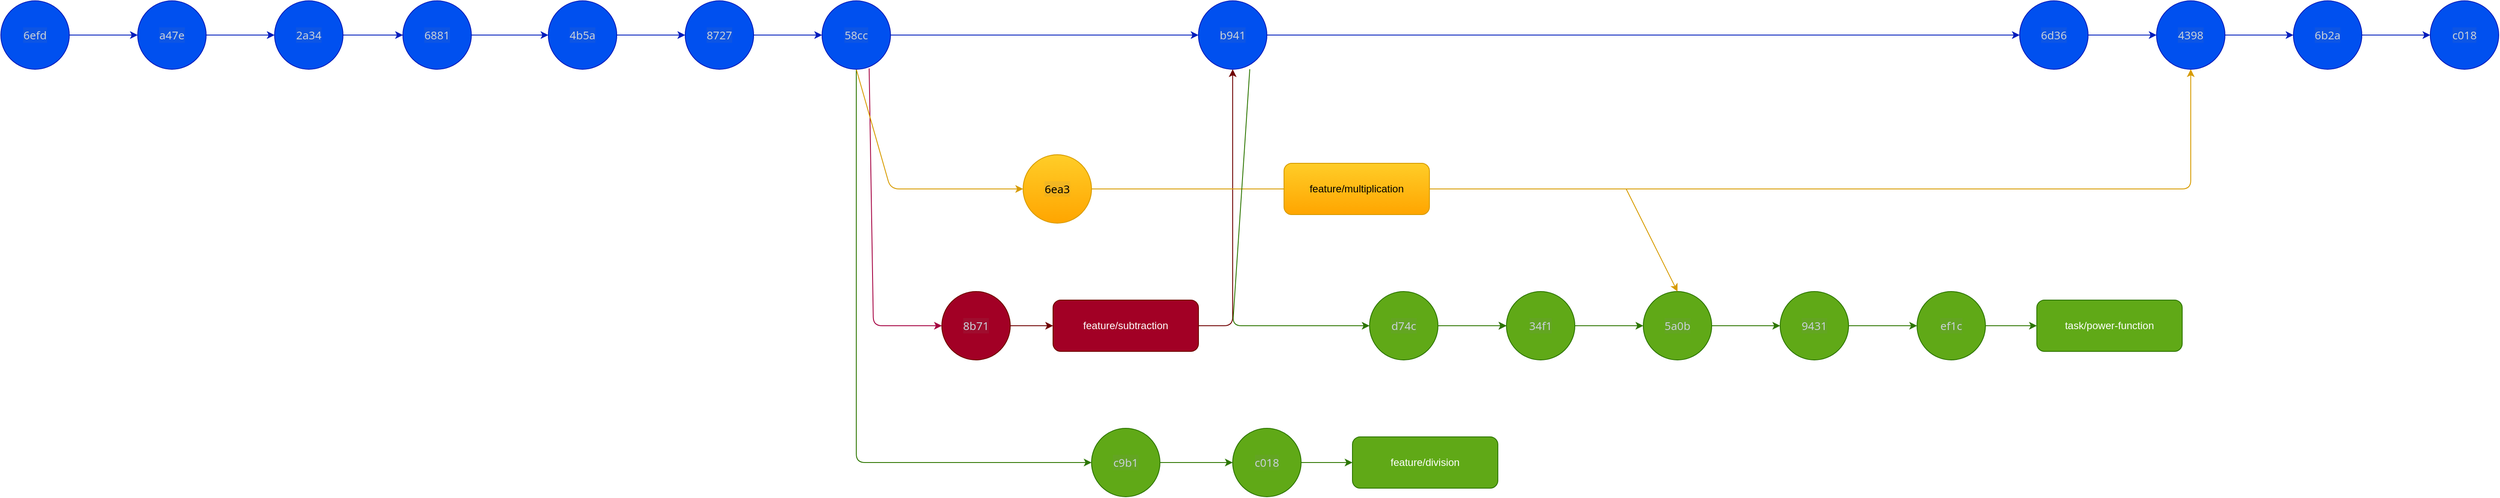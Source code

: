 <mxfile>
    <diagram id="gOwSNt_yEVHoMf1jWcP8" name="Page-1">
        <mxGraphModel dx="1171" dy="825" grid="1" gridSize="10" guides="1" tooltips="1" connect="1" arrows="1" fold="1" page="1" pageScale="1" pageWidth="850" pageHeight="1100" math="0" shadow="0">
            <root>
                <mxCell id="0"/>
                <mxCell id="1" parent="0"/>
                <mxCell id="4" value="" style="edgeStyle=none;html=1;fillColor=#0050ef;strokeColor=#001DBC;" parent="1" source="2" target="3" edge="1">
                    <mxGeometry relative="1" as="geometry"/>
                </mxCell>
                <mxCell id="2" value="&lt;span style=&quot;color: rgb(201, 209, 217); font-family: &amp;quot;Segoe WPC&amp;quot;, &amp;quot;Segoe UI&amp;quot;, sans-serif; font-size: 13px; text-align: start; background-color: rgba(128, 128, 128, 0.1);&quot;&gt;6efd&lt;/span&gt;" style="ellipse;whiteSpace=wrap;html=1;aspect=fixed;fillColor=#0050ef;fontColor=#ffffff;strokeColor=#001DBC;" parent="1" vertex="1">
                    <mxGeometry y="460" width="80" height="80" as="geometry"/>
                </mxCell>
                <mxCell id="6" value="" style="edgeStyle=none;html=1;fillColor=#0050ef;strokeColor=#001DBC;" parent="1" source="3" target="5" edge="1">
                    <mxGeometry relative="1" as="geometry"/>
                </mxCell>
                <mxCell id="3" value="&lt;span style=&quot;color: rgb(201, 209, 217); font-family: &amp;quot;Segoe WPC&amp;quot;, &amp;quot;Segoe UI&amp;quot;, sans-serif; font-size: 13px; text-align: start; background-color: rgba(128, 128, 128, 0.1);&quot;&gt;a47e&lt;/span&gt;" style="ellipse;whiteSpace=wrap;html=1;aspect=fixed;fillColor=#0050ef;fontColor=#ffffff;strokeColor=#001DBC;" parent="1" vertex="1">
                    <mxGeometry x="160" y="460" width="80" height="80" as="geometry"/>
                </mxCell>
                <mxCell id="8" value="" style="edgeStyle=none;html=1;" parent="1" source="5" edge="1">
                    <mxGeometry relative="1" as="geometry">
                        <mxPoint x="480" y="500" as="targetPoint"/>
                    </mxGeometry>
                </mxCell>
                <mxCell id="23" value="" style="edgeStyle=none;html=1;" edge="1" parent="1" source="5">
                    <mxGeometry relative="1" as="geometry">
                        <mxPoint x="480" y="500" as="targetPoint"/>
                    </mxGeometry>
                </mxCell>
                <mxCell id="24" value="" style="edgeStyle=none;html=1;" edge="1" parent="1" source="5">
                    <mxGeometry relative="1" as="geometry">
                        <mxPoint x="480" y="500" as="targetPoint"/>
                    </mxGeometry>
                </mxCell>
                <mxCell id="31" style="edgeStyle=none;html=1;exitX=1;exitY=0.5;exitDx=0;exitDy=0;entryX=0;entryY=0.5;entryDx=0;entryDy=0;fillColor=#0050ef;strokeColor=#001DBC;" edge="1" parent="1" source="5" target="29">
                    <mxGeometry relative="1" as="geometry"/>
                </mxCell>
                <mxCell id="5" value="&lt;span style=&quot;color: rgb(201, 209, 217); font-family: &amp;quot;Segoe WPC&amp;quot;, &amp;quot;Segoe UI&amp;quot;, sans-serif; font-size: 13px; text-align: start; background-color: rgba(128, 128, 128, 0.1);&quot;&gt;2a34&lt;/span&gt;" style="ellipse;whiteSpace=wrap;html=1;aspect=fixed;fillColor=#0050ef;fontColor=#ffffff;strokeColor=#001DBC;" parent="1" vertex="1">
                    <mxGeometry x="320" y="460" width="80" height="80" as="geometry"/>
                </mxCell>
                <mxCell id="12" value="" style="edgeStyle=none;html=1;fillColor=#0050ef;strokeColor=#001DBC;" parent="1" source="9" target="11" edge="1">
                    <mxGeometry relative="1" as="geometry"/>
                </mxCell>
                <mxCell id="9" value="&lt;span style=&quot;color: rgb(201, 209, 217); font-family: &amp;quot;Segoe WPC&amp;quot;, &amp;quot;Segoe UI&amp;quot;, sans-serif; font-size: 13px; text-align: start; background-color: rgba(128, 128, 128, 0.1);&quot;&gt;4b5a&lt;/span&gt;" style="ellipse;whiteSpace=wrap;html=1;aspect=fixed;fillColor=#0050ef;fontColor=#ffffff;strokeColor=#001DBC;" parent="1" vertex="1">
                    <mxGeometry x="640" y="460" width="80" height="80" as="geometry"/>
                </mxCell>
                <mxCell id="14" value="" style="edgeStyle=none;html=1;fillColor=#0050ef;strokeColor=#001DBC;" parent="1" source="11" target="13" edge="1">
                    <mxGeometry relative="1" as="geometry"/>
                </mxCell>
                <mxCell id="11" value="&lt;div style=&quot;text-align: start;&quot;&gt;&lt;font face=&quot;Segoe WPC, Segoe UI, sans-serif&quot; color=&quot;#c9d1d9&quot;&gt;&lt;span style=&quot;font-size: 13px; background-color: rgba(128, 128, 128, 0.1);&quot;&gt;8727&lt;/span&gt;&lt;/font&gt;&lt;/div&gt;" style="ellipse;whiteSpace=wrap;html=1;aspect=fixed;fillColor=#0050ef;fontColor=#ffffff;strokeColor=#001DBC;" parent="1" vertex="1">
                    <mxGeometry x="800" y="460" width="80" height="80" as="geometry"/>
                </mxCell>
                <mxCell id="58" style="edgeStyle=none;html=1;exitX=0.688;exitY=0.988;exitDx=0;exitDy=0;entryX=0;entryY=0.5;entryDx=0;entryDy=0;fillColor=#d80073;strokeColor=#A50040;exitPerimeter=0;" edge="1" parent="1" source="13" target="15">
                    <mxGeometry relative="1" as="geometry">
                        <Array as="points">
                            <mxPoint x="1020" y="840"/>
                        </Array>
                    </mxGeometry>
                </mxCell>
                <mxCell id="60" style="edgeStyle=none;html=1;exitX=0.5;exitY=1;exitDx=0;exitDy=0;entryX=0;entryY=0.5;entryDx=0;entryDy=0;fillColor=#60a917;strokeColor=#2D7600;" edge="1" parent="1" source="13" target="19">
                    <mxGeometry relative="1" as="geometry">
                        <Array as="points">
                            <mxPoint x="1000" y="1000"/>
                        </Array>
                    </mxGeometry>
                </mxCell>
                <mxCell id="62" style="edgeStyle=none;html=1;exitX=1;exitY=0.5;exitDx=0;exitDy=0;entryX=0;entryY=0.5;entryDx=0;entryDy=0;fillColor=#0050ef;strokeColor=#001DBC;" edge="1" parent="1" source="13" target="32">
                    <mxGeometry relative="1" as="geometry"/>
                </mxCell>
                <mxCell id="70" style="edgeStyle=none;html=1;exitX=0.5;exitY=1;exitDx=0;exitDy=0;entryX=0;entryY=0.5;entryDx=0;entryDy=0;fillColor=#ffcd28;gradientColor=#ffa500;strokeColor=#d79b00;" edge="1" parent="1" source="13" target="17">
                    <mxGeometry relative="1" as="geometry">
                        <Array as="points">
                            <mxPoint x="1040" y="680"/>
                        </Array>
                    </mxGeometry>
                </mxCell>
                <mxCell id="13" value="&lt;div style=&quot;text-align: start;&quot;&gt;&lt;font face=&quot;Segoe WPC, Segoe UI, sans-serif&quot; color=&quot;#c9d1d9&quot;&gt;&lt;span style=&quot;font-size: 13px; background-color: rgba(128, 128, 128, 0.1);&quot;&gt;58cc&lt;/span&gt;&lt;/font&gt;&lt;/div&gt;" style="ellipse;whiteSpace=wrap;html=1;aspect=fixed;fillColor=#0050ef;fontColor=#ffffff;strokeColor=#001DBC;" parent="1" vertex="1">
                    <mxGeometry x="960" y="460" width="80" height="80" as="geometry"/>
                </mxCell>
                <mxCell id="64" style="edgeStyle=none;html=1;exitX=1;exitY=0.5;exitDx=0;exitDy=0;entryX=0.5;entryY=1;entryDx=0;entryDy=0;fillColor=#a20025;strokeColor=#6F0000;startArrow=none;" edge="1" parent="1" source="76" target="32">
                    <mxGeometry relative="1" as="geometry">
                        <Array as="points">
                            <mxPoint x="1440" y="840"/>
                        </Array>
                    </mxGeometry>
                </mxCell>
                <mxCell id="78" style="edgeStyle=none;html=1;exitX=1;exitY=0.5;exitDx=0;exitDy=0;fillColor=#a20025;strokeColor=#6F0000;" edge="1" parent="1" source="15" target="76">
                    <mxGeometry relative="1" as="geometry"/>
                </mxCell>
                <mxCell id="15" value="&lt;div style=&quot;text-align: start;&quot;&gt;&lt;font face=&quot;Segoe WPC, Segoe UI, sans-serif&quot; color=&quot;#c9d1d9&quot;&gt;&lt;span style=&quot;font-size: 13px; background-color: rgba(128, 128, 128, 0.1);&quot;&gt;8b71&lt;/span&gt;&lt;/font&gt;&lt;/div&gt;" style="ellipse;whiteSpace=wrap;html=1;aspect=fixed;fillColor=#a20025;fontColor=#ffffff;strokeColor=#6F0000;" parent="1" vertex="1">
                    <mxGeometry x="1100" y="800" width="80" height="80" as="geometry"/>
                </mxCell>
                <mxCell id="69" style="edgeStyle=none;html=1;exitX=1;exitY=0.5;exitDx=0;exitDy=0;entryX=0.5;entryY=1;entryDx=0;entryDy=0;fillColor=#ffcd28;strokeColor=#d79b00;gradientColor=#ffa500;" edge="1" parent="1" source="17" target="46">
                    <mxGeometry relative="1" as="geometry">
                        <Array as="points">
                            <mxPoint x="1890" y="680"/>
                            <mxPoint x="2560" y="680"/>
                        </Array>
                    </mxGeometry>
                </mxCell>
                <mxCell id="17" value="&lt;span style=&quot;font-family: &amp;quot;Segoe WPC&amp;quot;, &amp;quot;Segoe UI&amp;quot;, sans-serif; font-size: 13px; text-align: start; background-color: rgba(128, 128, 128, 0.1);&quot;&gt;&lt;font color=&quot;#000000&quot;&gt;6ea3&lt;/font&gt;&lt;/span&gt;" style="ellipse;whiteSpace=wrap;html=1;aspect=fixed;fillColor=#ffcd28;gradientColor=#ffa500;strokeColor=#d79b00;" parent="1" vertex="1">
                    <mxGeometry x="1195" y="640" width="80" height="80" as="geometry"/>
                </mxCell>
                <mxCell id="22" value="" style="edgeStyle=none;html=1;fillColor=#60a917;strokeColor=#2D7600;" parent="1" source="19" target="21" edge="1">
                    <mxGeometry relative="1" as="geometry"/>
                </mxCell>
                <mxCell id="19" value="&lt;span style=&quot;color: rgb(201, 209, 217); font-family: &amp;quot;Segoe WPC&amp;quot;, &amp;quot;Segoe UI&amp;quot;, sans-serif; font-size: 13px; text-align: start; background-color: rgba(128, 128, 128, 0.1);&quot;&gt;c9b1&lt;/span&gt;" style="ellipse;whiteSpace=wrap;html=1;aspect=fixed;fillColor=#60a917;fontColor=#ffffff;strokeColor=#2D7600;" parent="1" vertex="1">
                    <mxGeometry x="1275" y="960" width="80" height="80" as="geometry"/>
                </mxCell>
                <mxCell id="75" style="edgeStyle=none;html=1;exitX=1;exitY=0.5;exitDx=0;exitDy=0;entryX=0;entryY=0.5;entryDx=0;entryDy=0;fillColor=#60a917;strokeColor=#2D7600;" edge="1" parent="1" source="21" target="73">
                    <mxGeometry relative="1" as="geometry"/>
                </mxCell>
                <mxCell id="21" value="&lt;span style=&quot;color: rgb(201, 209, 217); font-family: &amp;quot;Segoe WPC&amp;quot;, &amp;quot;Segoe UI&amp;quot;, sans-serif; font-size: 13px; text-align: start; background-color: rgba(128, 128, 128, 0.1);&quot;&gt;c018&lt;/span&gt;" style="ellipse;whiteSpace=wrap;html=1;aspect=fixed;fillColor=#60a917;fontColor=#ffffff;strokeColor=#2D7600;" parent="1" vertex="1">
                    <mxGeometry x="1440" y="960" width="80" height="80" as="geometry"/>
                </mxCell>
                <mxCell id="26" value="" style="edgeStyle=none;html=1;entryX=0;entryY=0.5;entryDx=0;entryDy=0;fillColor=#0050ef;strokeColor=#001DBC;" edge="1" parent="1" source="29" target="9">
                    <mxGeometry relative="1" as="geometry">
                        <mxPoint x="630" y="500" as="targetPoint"/>
                    </mxGeometry>
                </mxCell>
                <mxCell id="29" value="&lt;div style=&quot;text-align: start;&quot;&gt;&lt;font face=&quot;Segoe WPC, Segoe UI, sans-serif&quot; color=&quot;#c9d1d9&quot;&gt;&lt;span style=&quot;font-size: 13px; background-color: rgba(128, 128, 128, 0.1);&quot;&gt;6881&lt;/span&gt;&lt;/font&gt;&lt;/div&gt;" style="ellipse;whiteSpace=wrap;html=1;aspect=fixed;fillColor=#0050ef;fontColor=#ffffff;strokeColor=#001DBC;" vertex="1" parent="1">
                    <mxGeometry x="470" y="460" width="80" height="80" as="geometry"/>
                </mxCell>
                <mxCell id="65" style="edgeStyle=none;html=1;exitX=0.75;exitY=1;exitDx=0;exitDy=0;entryX=0;entryY=0.5;entryDx=0;entryDy=0;fillColor=#60a917;strokeColor=#2D7600;exitPerimeter=0;" edge="1" parent="1" source="32" target="34">
                    <mxGeometry relative="1" as="geometry">
                        <Array as="points">
                            <mxPoint x="1440" y="840"/>
                        </Array>
                    </mxGeometry>
                </mxCell>
                <mxCell id="68" style="edgeStyle=none;html=1;exitX=1;exitY=0.5;exitDx=0;exitDy=0;entryX=0;entryY=0.5;entryDx=0;entryDy=0;fillColor=#0050ef;strokeColor=#001DBC;" edge="1" parent="1" source="32" target="44">
                    <mxGeometry relative="1" as="geometry"/>
                </mxCell>
                <mxCell id="32" value="&lt;div style=&quot;text-align: start;&quot;&gt;&lt;font face=&quot;Segoe WPC, Segoe UI, sans-serif&quot; color=&quot;#c9d1d9&quot;&gt;&lt;span style=&quot;font-size: 13px; background-color: rgba(128, 128, 128, 0.1);&quot;&gt;b941&lt;/span&gt;&lt;/font&gt;&lt;/div&gt;" style="ellipse;whiteSpace=wrap;html=1;aspect=fixed;fillColor=#0050ef;fontColor=#ffffff;strokeColor=#001DBC;" vertex="1" parent="1">
                    <mxGeometry x="1400" y="460" width="80" height="80" as="geometry"/>
                </mxCell>
                <mxCell id="37" value="" style="edgeStyle=none;html=1;" edge="1" parent="1" source="34" target="36">
                    <mxGeometry relative="1" as="geometry"/>
                </mxCell>
                <mxCell id="80" value="" style="edgeStyle=none;html=1;fillColor=#60a917;strokeColor=#2D7600;" edge="1" parent="1" source="34" target="36">
                    <mxGeometry relative="1" as="geometry"/>
                </mxCell>
                <mxCell id="34" value="&lt;span style=&quot;color: rgb(201, 209, 217); font-family: &amp;quot;Segoe WPC&amp;quot;, &amp;quot;Segoe UI&amp;quot;, sans-serif; font-size: 13px; text-align: start; background-color: rgba(128, 128, 128, 0.1);&quot;&gt;d74c&lt;/span&gt;" style="ellipse;whiteSpace=wrap;html=1;aspect=fixed;fillColor=#60a917;fontColor=#ffffff;strokeColor=#2D7600;" vertex="1" parent="1">
                    <mxGeometry x="1600" y="800" width="80" height="80" as="geometry"/>
                </mxCell>
                <mxCell id="39" value="" style="edgeStyle=none;html=1;fillColor=#60a917;strokeColor=#2D7600;" edge="1" parent="1" source="36" target="38">
                    <mxGeometry relative="1" as="geometry"/>
                </mxCell>
                <mxCell id="36" value="&lt;span style=&quot;color: rgb(201, 209, 217); font-family: &amp;quot;Segoe WPC&amp;quot;, &amp;quot;Segoe UI&amp;quot;, sans-serif; font-size: 13px; text-align: start; background-color: rgba(128, 128, 128, 0.1);&quot;&gt;34f1&lt;/span&gt;" style="ellipse;whiteSpace=wrap;html=1;aspect=fixed;fillColor=#60a917;fontColor=#ffffff;strokeColor=#2D7600;" vertex="1" parent="1">
                    <mxGeometry x="1760" y="800" width="80" height="80" as="geometry"/>
                </mxCell>
                <mxCell id="41" value="" style="edgeStyle=none;html=1;fillColor=#60a917;strokeColor=#2D7600;" edge="1" parent="1" source="38" target="40">
                    <mxGeometry relative="1" as="geometry"/>
                </mxCell>
                <mxCell id="38" value="&lt;span style=&quot;color: rgb(201, 209, 217); font-family: &amp;quot;Segoe WPC&amp;quot;, &amp;quot;Segoe UI&amp;quot;, sans-serif; font-size: 13px; text-align: start; background-color: rgba(128, 128, 128, 0.1);&quot;&gt;5a0b&lt;/span&gt;" style="ellipse;whiteSpace=wrap;html=1;aspect=fixed;fillColor=#60a917;fontColor=#ffffff;strokeColor=#2D7600;" vertex="1" parent="1">
                    <mxGeometry x="1920" y="800" width="80" height="80" as="geometry"/>
                </mxCell>
                <mxCell id="43" value="" style="edgeStyle=none;html=1;fillColor=#60a917;strokeColor=#2D7600;" edge="1" parent="1" source="40" target="42">
                    <mxGeometry relative="1" as="geometry"/>
                </mxCell>
                <mxCell id="40" value="&lt;span style=&quot;color: rgb(201, 209, 217); font-family: &amp;quot;Segoe WPC&amp;quot;, &amp;quot;Segoe UI&amp;quot;, sans-serif; font-size: 13px; text-align: start; background-color: rgba(128, 128, 128, 0.1);&quot;&gt;9431&lt;/span&gt;" style="ellipse;whiteSpace=wrap;html=1;aspect=fixed;fillColor=#60a917;fontColor=#ffffff;strokeColor=#2D7600;" vertex="1" parent="1">
                    <mxGeometry x="2080" y="800" width="80" height="80" as="geometry"/>
                </mxCell>
                <mxCell id="82" style="edgeStyle=none;html=1;entryX=0;entryY=0.5;entryDx=0;entryDy=0;fillColor=#60a917;strokeColor=#2D7600;" edge="1" parent="1" source="42" target="81">
                    <mxGeometry relative="1" as="geometry"/>
                </mxCell>
                <mxCell id="42" value="&lt;div style=&quot;text-align: start;&quot;&gt;&lt;font face=&quot;Segoe WPC, Segoe UI, sans-serif&quot; color=&quot;#c9d1d9&quot;&gt;&lt;span style=&quot;font-size: 13px; background-color: rgba(128, 128, 128, 0.1);&quot;&gt;ef1c&lt;/span&gt;&lt;/font&gt;&lt;/div&gt;" style="ellipse;whiteSpace=wrap;html=1;aspect=fixed;fillColor=#60a917;fontColor=#ffffff;strokeColor=#2D7600;" vertex="1" parent="1">
                    <mxGeometry x="2240" y="800" width="80" height="80" as="geometry"/>
                </mxCell>
                <mxCell id="47" value="" style="edgeStyle=none;html=1;fillColor=#0050ef;strokeColor=#001DBC;" edge="1" parent="1" source="44" target="46">
                    <mxGeometry relative="1" as="geometry"/>
                </mxCell>
                <mxCell id="44" value="&lt;span style=&quot;color: rgb(201, 209, 217); font-family: &amp;quot;Segoe WPC&amp;quot;, &amp;quot;Segoe UI&amp;quot;, sans-serif; font-size: 13px; text-align: start; background-color: rgba(128, 128, 128, 0.1);&quot;&gt;6d36&lt;/span&gt;" style="ellipse;whiteSpace=wrap;html=1;aspect=fixed;fillColor=#0050ef;fontColor=#ffffff;strokeColor=#001DBC;" vertex="1" parent="1">
                    <mxGeometry x="2360" y="460" width="80" height="80" as="geometry"/>
                </mxCell>
                <mxCell id="49" value="" style="edgeStyle=none;html=1;fillColor=#0050ef;strokeColor=#001DBC;" edge="1" parent="1" source="46" target="48">
                    <mxGeometry relative="1" as="geometry"/>
                </mxCell>
                <mxCell id="46" value="&lt;span style=&quot;color: rgb(201, 209, 217); font-family: &amp;quot;Segoe WPC&amp;quot;, &amp;quot;Segoe UI&amp;quot;, sans-serif; font-size: 13px; text-align: start; background-color: rgba(128, 128, 128, 0.1);&quot;&gt;4398&lt;/span&gt;" style="ellipse;whiteSpace=wrap;html=1;aspect=fixed;fillColor=#0050ef;fontColor=#ffffff;strokeColor=#001DBC;" vertex="1" parent="1">
                    <mxGeometry x="2520" y="460" width="80" height="80" as="geometry"/>
                </mxCell>
                <mxCell id="51" value="" style="edgeStyle=none;html=1;fillColor=#0050ef;strokeColor=#001DBC;" edge="1" parent="1" source="48">
                    <mxGeometry relative="1" as="geometry">
                        <mxPoint x="2840" y="500" as="targetPoint"/>
                    </mxGeometry>
                </mxCell>
                <mxCell id="48" value="&lt;span style=&quot;color: rgb(201, 209, 217); font-family: &amp;quot;Segoe WPC&amp;quot;, &amp;quot;Segoe UI&amp;quot;, sans-serif; font-size: 13px; text-align: start; background-color: rgba(128, 128, 128, 0.1);&quot;&gt;6b2a&lt;/span&gt;" style="ellipse;whiteSpace=wrap;html=1;aspect=fixed;fillColor=#0050ef;fontColor=#ffffff;strokeColor=#001DBC;" vertex="1" parent="1">
                    <mxGeometry x="2680" y="460" width="80" height="80" as="geometry"/>
                </mxCell>
                <mxCell id="50" value="&lt;span style=&quot;color: rgb(201, 209, 217); font-family: &amp;quot;Segoe WPC&amp;quot;, &amp;quot;Segoe UI&amp;quot;, sans-serif; font-size: 13px; text-align: start; background-color: rgba(128, 128, 128, 0.1);&quot;&gt;c018&lt;/span&gt;" style="ellipse;whiteSpace=wrap;html=1;aspect=fixed;fillColor=#0050ef;fontColor=#ffffff;strokeColor=#001DBC;" vertex="1" parent="1">
                    <mxGeometry x="2840" y="460" width="80" height="80" as="geometry"/>
                </mxCell>
                <mxCell id="72" style="edgeStyle=none;html=1;fillColor=#ffcd28;gradientColor=#ffa500;strokeColor=#d79b00;entryX=0.5;entryY=0;entryDx=0;entryDy=0;" edge="1" parent="1" target="38">
                    <mxGeometry relative="1" as="geometry">
                        <mxPoint x="1940" y="770" as="targetPoint"/>
                        <mxPoint x="1900" y="680" as="sourcePoint"/>
                    </mxGeometry>
                </mxCell>
                <mxCell id="73" value="feature/division" style="rounded=1;whiteSpace=wrap;html=1;fillColor=#60a917;fontColor=#ffffff;strokeColor=#2D7600;" vertex="1" parent="1">
                    <mxGeometry x="1580" y="970" width="170" height="60" as="geometry"/>
                </mxCell>
                <mxCell id="76" value="feature/subtraction" style="rounded=1;whiteSpace=wrap;html=1;fillColor=#a20025;fontColor=#ffffff;strokeColor=#6F0000;" vertex="1" parent="1">
                    <mxGeometry x="1230" y="810" width="170" height="60" as="geometry"/>
                </mxCell>
                <mxCell id="79" value="&lt;font color=&quot;#000000&quot;&gt;feature/multiplication&lt;/font&gt;" style="rounded=1;whiteSpace=wrap;html=1;fillColor=#ffcd28;gradientColor=#ffa500;strokeColor=#d79b00;" vertex="1" parent="1">
                    <mxGeometry x="1500" y="650" width="170" height="60" as="geometry"/>
                </mxCell>
                <mxCell id="81" value="task/power-function" style="rounded=1;whiteSpace=wrap;html=1;fillColor=#60a917;fontColor=#ffffff;strokeColor=#2D7600;" vertex="1" parent="1">
                    <mxGeometry x="2380" y="810" width="170" height="60" as="geometry"/>
                </mxCell>
            </root>
        </mxGraphModel>
    </diagram>
</mxfile>